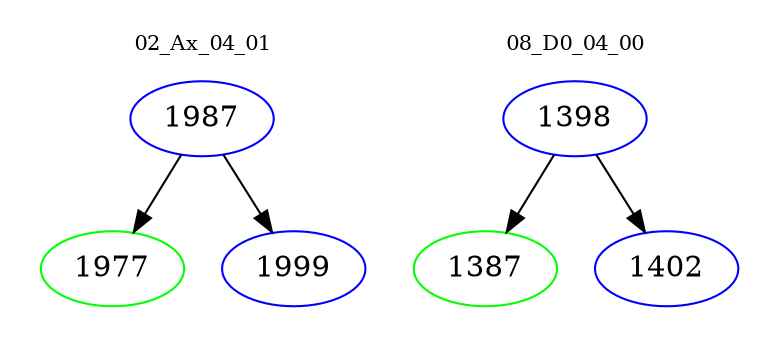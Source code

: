 digraph{
subgraph cluster_0 {
color = white
label = "02_Ax_04_01";
fontsize=10;
T0_1987 [label="1987", color="blue"]
T0_1987 -> T0_1977 [color="black"]
T0_1977 [label="1977", color="green"]
T0_1987 -> T0_1999 [color="black"]
T0_1999 [label="1999", color="blue"]
}
subgraph cluster_1 {
color = white
label = "08_D0_04_00";
fontsize=10;
T1_1398 [label="1398", color="blue"]
T1_1398 -> T1_1387 [color="black"]
T1_1387 [label="1387", color="green"]
T1_1398 -> T1_1402 [color="black"]
T1_1402 [label="1402", color="blue"]
}
}
